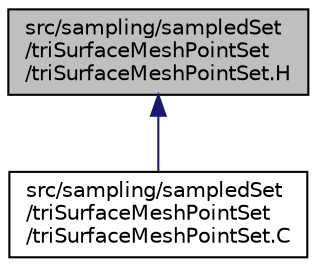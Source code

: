 digraph "src/sampling/sampledSet/triSurfaceMeshPointSet/triSurfaceMeshPointSet.H"
{
  bgcolor="transparent";
  edge [fontname="Helvetica",fontsize="10",labelfontname="Helvetica",labelfontsize="10"];
  node [fontname="Helvetica",fontsize="10",shape=record];
  Node1 [label="src/sampling/sampledSet\l/triSurfaceMeshPointSet\l/triSurfaceMeshPointSet.H",height=0.2,width=0.4,color="black", fillcolor="grey75", style="filled", fontcolor="black"];
  Node1 -> Node2 [dir="back",color="midnightblue",fontsize="10",style="solid",fontname="Helvetica"];
  Node2 [label="src/sampling/sampledSet\l/triSurfaceMeshPointSet\l/triSurfaceMeshPointSet.C",height=0.2,width=0.4,color="black",URL="$a09938.html"];
}

